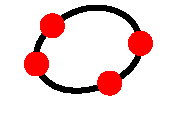 defaultpen(2.5);

path p=W..NW..ENE..0.5*SE..cycle;
draw(p);
dot(p,red+linewidth(12));

shipout(pad(64,64));
